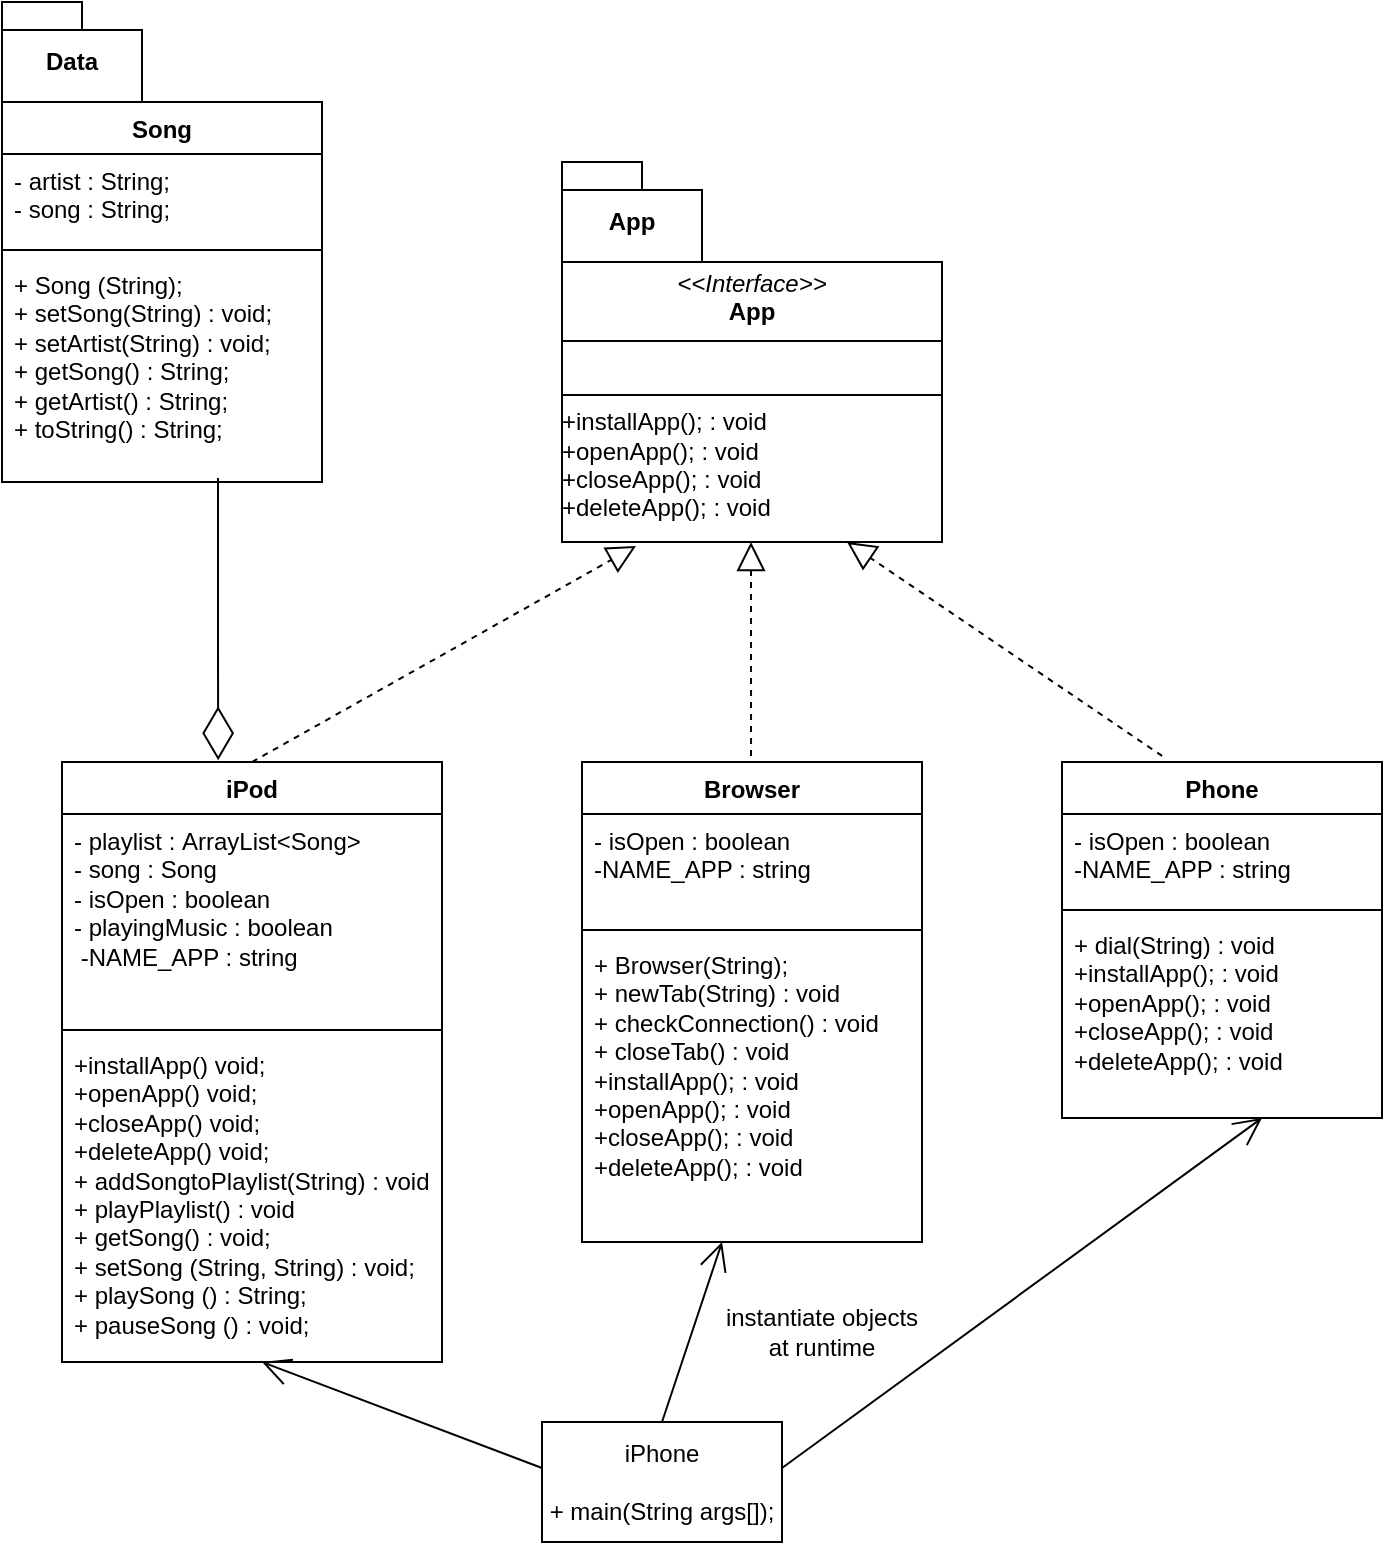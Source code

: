 <mxfile version="24.6.4" type="github">
  <diagram id="C5RBs43oDa-KdzZeNtuy" name="Page-1">
    <mxGraphModel dx="880" dy="426" grid="1" gridSize="10" guides="1" tooltips="1" connect="1" arrows="1" fold="1" page="1" pageScale="1" pageWidth="827" pageHeight="1169" math="0" shadow="0">
      <root>
        <mxCell id="WIyWlLk6GJQsqaUBKTNV-0" />
        <mxCell id="WIyWlLk6GJQsqaUBKTNV-1" parent="WIyWlLk6GJQsqaUBKTNV-0" />
        <mxCell id="plJLBdTcpujPEXBdIlL--0" value="iPhone&lt;div&gt;&lt;br&gt;&lt;/div&gt;&lt;div&gt;+ main(String args[]);&lt;/div&gt;" style="rounded=0;whiteSpace=wrap;html=1;" vertex="1" parent="WIyWlLk6GJQsqaUBKTNV-1">
          <mxGeometry x="290" y="770" width="120" height="60" as="geometry" />
        </mxCell>
        <mxCell id="plJLBdTcpujPEXBdIlL--5" value="&lt;p style=&quot;margin:0px;margin-top:4px;text-align:center;&quot;&gt;&lt;i&gt;&amp;lt;&amp;lt;Interface&amp;gt;&amp;gt;&lt;/i&gt;&lt;br&gt;&lt;b&gt;App&lt;/b&gt;&lt;/p&gt;&lt;hr size=&quot;1&quot; style=&quot;border-style:solid;&quot;&gt;&lt;p style=&quot;margin:0px;margin-left:4px;&quot;&gt;&lt;br&gt;&lt;/p&gt;&lt;hr size=&quot;1&quot; style=&quot;border-style:solid;&quot;&gt;&lt;div style=&quot;&quot;&gt;+installApp(); : void&lt;/div&gt;&lt;div style=&quot;&quot;&gt;+openApp(); : void&lt;/div&gt;&lt;div style=&quot;&quot;&gt;+closeApp(); : void&lt;/div&gt;&lt;div style=&quot;&quot;&gt;+deleteApp(); : void&lt;/div&gt;" style="verticalAlign=top;align=left;overflow=fill;html=1;whiteSpace=wrap;" vertex="1" parent="WIyWlLk6GJQsqaUBKTNV-1">
          <mxGeometry x="300" y="190" width="190" height="140" as="geometry" />
        </mxCell>
        <mxCell id="plJLBdTcpujPEXBdIlL--6" value="iPod" style="swimlane;fontStyle=1;align=center;verticalAlign=top;childLayout=stackLayout;horizontal=1;startSize=26;horizontalStack=0;resizeParent=1;resizeParentMax=0;resizeLast=0;collapsible=1;marginBottom=0;whiteSpace=wrap;html=1;" vertex="1" parent="WIyWlLk6GJQsqaUBKTNV-1">
          <mxGeometry x="50" y="440" width="190" height="300" as="geometry" />
        </mxCell>
        <mxCell id="plJLBdTcpujPEXBdIlL--7" value="&lt;div&gt;- playlist :&amp;nbsp;&lt;span style=&quot;background-color: initial;&quot;&gt;ArrayList&amp;lt;Song&amp;gt;&lt;/span&gt;&lt;span style=&quot;background-color: initial;&quot;&gt;&amp;nbsp;&lt;/span&gt;&lt;/div&gt;&lt;div&gt;- song : Song&lt;/div&gt;&lt;div&gt;- isOpen : boolean&lt;/div&gt;&lt;div&gt;- playingMusic : boolean&amp;nbsp;&lt;/div&gt;&lt;div&gt;&amp;nbsp;-NAME_APP : string&lt;/div&gt;" style="text;strokeColor=none;fillColor=none;align=left;verticalAlign=top;spacingLeft=4;spacingRight=4;overflow=hidden;rotatable=0;points=[[0,0.5],[1,0.5]];portConstraint=eastwest;whiteSpace=wrap;html=1;" vertex="1" parent="plJLBdTcpujPEXBdIlL--6">
          <mxGeometry y="26" width="190" height="104" as="geometry" />
        </mxCell>
        <mxCell id="plJLBdTcpujPEXBdIlL--8" value="" style="line;strokeWidth=1;fillColor=none;align=left;verticalAlign=middle;spacingTop=-1;spacingLeft=3;spacingRight=3;rotatable=0;labelPosition=right;points=[];portConstraint=eastwest;strokeColor=inherit;" vertex="1" parent="plJLBdTcpujPEXBdIlL--6">
          <mxGeometry y="130" width="190" height="8" as="geometry" />
        </mxCell>
        <mxCell id="plJLBdTcpujPEXBdIlL--9" value="&lt;div&gt;+installApp() void;&lt;/div&gt;&lt;div&gt;+openApp() void;&lt;/div&gt;&lt;div&gt;+closeApp() void;&lt;/div&gt;&lt;div&gt;+deleteApp() void;&lt;/div&gt;&lt;div&gt;+&amp;nbsp;addSongtoPlaylist(String) : void&lt;/div&gt;&lt;div&gt;+&amp;nbsp;playPlaylist() : void&lt;/div&gt;&lt;div&gt;+&amp;nbsp;getSong() : void;&lt;/div&gt;&lt;div&gt;+&amp;nbsp;setSong (String, String) : void;&lt;/div&gt;&lt;div&gt;+&amp;nbsp;playSong () : String;&lt;/div&gt;&lt;div&gt;+ pauseSong () : void;&lt;/div&gt;&lt;div&gt;&lt;br&gt;&lt;/div&gt;" style="text;strokeColor=none;fillColor=none;align=left;verticalAlign=top;spacingLeft=4;spacingRight=4;overflow=hidden;rotatable=0;points=[[0,0.5],[1,0.5]];portConstraint=eastwest;whiteSpace=wrap;html=1;" vertex="1" parent="plJLBdTcpujPEXBdIlL--6">
          <mxGeometry y="138" width="190" height="162" as="geometry" />
        </mxCell>
        <mxCell id="plJLBdTcpujPEXBdIlL--10" value="Browser" style="swimlane;fontStyle=1;align=center;verticalAlign=top;childLayout=stackLayout;horizontal=1;startSize=26;horizontalStack=0;resizeParent=1;resizeParentMax=0;resizeLast=0;collapsible=1;marginBottom=0;whiteSpace=wrap;html=1;" vertex="1" parent="WIyWlLk6GJQsqaUBKTNV-1">
          <mxGeometry x="310" y="440" width="170" height="240" as="geometry" />
        </mxCell>
        <mxCell id="plJLBdTcpujPEXBdIlL--11" value="&lt;div&gt;- isOpen : boolean&lt;/div&gt;&lt;div&gt;-NAME_APP : string&lt;br&gt;&lt;/div&gt;" style="text;strokeColor=none;fillColor=none;align=left;verticalAlign=top;spacingLeft=4;spacingRight=4;overflow=hidden;rotatable=0;points=[[0,0.5],[1,0.5]];portConstraint=eastwest;whiteSpace=wrap;html=1;" vertex="1" parent="plJLBdTcpujPEXBdIlL--10">
          <mxGeometry y="26" width="170" height="54" as="geometry" />
        </mxCell>
        <mxCell id="plJLBdTcpujPEXBdIlL--12" value="" style="line;strokeWidth=1;fillColor=none;align=left;verticalAlign=middle;spacingTop=-1;spacingLeft=3;spacingRight=3;rotatable=0;labelPosition=right;points=[];portConstraint=eastwest;strokeColor=inherit;" vertex="1" parent="plJLBdTcpujPEXBdIlL--10">
          <mxGeometry y="80" width="170" height="8" as="geometry" />
        </mxCell>
        <mxCell id="plJLBdTcpujPEXBdIlL--13" value="+ Browser(String);&lt;div&gt;+&amp;nbsp;newTab(String) : void&lt;/div&gt;&lt;div&gt;+&amp;nbsp;checkConnection() : void&lt;/div&gt;&lt;div&gt;+&amp;nbsp;closeTab() : void&lt;/div&gt;&lt;div&gt;&lt;div&gt;+installApp(); : void&lt;/div&gt;&lt;div&gt;+openApp(); : void&lt;/div&gt;&lt;div&gt;+closeApp(); : void&lt;/div&gt;&lt;div&gt;+deleteApp(); : void&lt;/div&gt;&lt;/div&gt;&lt;div&gt;&lt;br&gt;&lt;/div&gt;&lt;div&gt;&lt;br&gt;&lt;/div&gt;" style="text;strokeColor=none;fillColor=none;align=left;verticalAlign=top;spacingLeft=4;spacingRight=4;overflow=hidden;rotatable=0;points=[[0,0.5],[1,0.5]];portConstraint=eastwest;whiteSpace=wrap;html=1;" vertex="1" parent="plJLBdTcpujPEXBdIlL--10">
          <mxGeometry y="88" width="170" height="152" as="geometry" />
        </mxCell>
        <mxCell id="plJLBdTcpujPEXBdIlL--14" value="Phone" style="swimlane;fontStyle=1;align=center;verticalAlign=top;childLayout=stackLayout;horizontal=1;startSize=26;horizontalStack=0;resizeParent=1;resizeParentMax=0;resizeLast=0;collapsible=1;marginBottom=0;whiteSpace=wrap;html=1;" vertex="1" parent="WIyWlLk6GJQsqaUBKTNV-1">
          <mxGeometry x="550" y="440" width="160" height="178" as="geometry" />
        </mxCell>
        <mxCell id="plJLBdTcpujPEXBdIlL--15" value="&lt;div&gt;- isOpen : boolean&lt;/div&gt;&lt;div&gt;-NAME_APP : string&lt;/div&gt;" style="text;strokeColor=none;fillColor=none;align=left;verticalAlign=top;spacingLeft=4;spacingRight=4;overflow=hidden;rotatable=0;points=[[0,0.5],[1,0.5]];portConstraint=eastwest;whiteSpace=wrap;html=1;" vertex="1" parent="plJLBdTcpujPEXBdIlL--14">
          <mxGeometry y="26" width="160" height="44" as="geometry" />
        </mxCell>
        <mxCell id="plJLBdTcpujPEXBdIlL--16" value="" style="line;strokeWidth=1;fillColor=none;align=left;verticalAlign=middle;spacingTop=-1;spacingLeft=3;spacingRight=3;rotatable=0;labelPosition=right;points=[];portConstraint=eastwest;strokeColor=inherit;" vertex="1" parent="plJLBdTcpujPEXBdIlL--14">
          <mxGeometry y="70" width="160" height="8" as="geometry" />
        </mxCell>
        <mxCell id="plJLBdTcpujPEXBdIlL--17" value="+ dial(String) : void&lt;div&gt;&lt;div&gt;+installApp(); : void&lt;/div&gt;&lt;div&gt;+openApp(); : void&lt;/div&gt;&lt;div&gt;+closeApp(); : void&lt;/div&gt;&lt;div&gt;+deleteApp(); : void&lt;/div&gt;&lt;/div&gt;" style="text;strokeColor=none;fillColor=none;align=left;verticalAlign=top;spacingLeft=4;spacingRight=4;overflow=hidden;rotatable=0;points=[[0,0.5],[1,0.5]];portConstraint=eastwest;whiteSpace=wrap;html=1;" vertex="1" parent="plJLBdTcpujPEXBdIlL--14">
          <mxGeometry y="78" width="160" height="100" as="geometry" />
        </mxCell>
        <mxCell id="plJLBdTcpujPEXBdIlL--18" value="" style="endArrow=block;dashed=1;endFill=0;endSize=12;html=1;rounded=0;entryX=0.195;entryY=1.014;entryDx=0;entryDy=0;entryPerimeter=0;exitX=0.5;exitY=0;exitDx=0;exitDy=0;" edge="1" parent="WIyWlLk6GJQsqaUBKTNV-1" source="plJLBdTcpujPEXBdIlL--6" target="plJLBdTcpujPEXBdIlL--5">
          <mxGeometry width="160" relative="1" as="geometry">
            <mxPoint x="210" y="440" as="sourcePoint" />
            <mxPoint x="270" y="330" as="targetPoint" />
          </mxGeometry>
        </mxCell>
        <mxCell id="plJLBdTcpujPEXBdIlL--19" value="" style="endArrow=block;dashed=1;endFill=0;endSize=12;html=1;rounded=0;entryX=0.642;entryY=1.021;entryDx=0;entryDy=0;entryPerimeter=0;" edge="1" parent="WIyWlLk6GJQsqaUBKTNV-1">
          <mxGeometry width="160" relative="1" as="geometry">
            <mxPoint x="394.52" y="437.06" as="sourcePoint" />
            <mxPoint x="394.5" y="330.0" as="targetPoint" />
          </mxGeometry>
        </mxCell>
        <mxCell id="plJLBdTcpujPEXBdIlL--20" value="" style="endArrow=block;dashed=1;endFill=0;endSize=12;html=1;rounded=0;entryX=0.75;entryY=1;entryDx=0;entryDy=0;exitX=0.313;exitY=-0.017;exitDx=0;exitDy=0;exitPerimeter=0;" edge="1" parent="WIyWlLk6GJQsqaUBKTNV-1" source="plJLBdTcpujPEXBdIlL--14" target="plJLBdTcpujPEXBdIlL--5">
          <mxGeometry width="160" relative="1" as="geometry">
            <mxPoint x="520" y="410" as="sourcePoint" />
            <mxPoint x="680" y="410" as="targetPoint" />
          </mxGeometry>
        </mxCell>
        <mxCell id="plJLBdTcpujPEXBdIlL--21" value="App" style="shape=folder;fontStyle=1;spacingTop=10;tabWidth=40;tabHeight=14;tabPosition=left;html=1;whiteSpace=wrap;" vertex="1" parent="WIyWlLk6GJQsqaUBKTNV-1">
          <mxGeometry x="300" y="140" width="70" height="50" as="geometry" />
        </mxCell>
        <mxCell id="plJLBdTcpujPEXBdIlL--22" value="Data" style="shape=folder;fontStyle=1;spacingTop=10;tabWidth=40;tabHeight=14;tabPosition=left;html=1;whiteSpace=wrap;" vertex="1" parent="WIyWlLk6GJQsqaUBKTNV-1">
          <mxGeometry x="20" y="60" width="70" height="50" as="geometry" />
        </mxCell>
        <mxCell id="plJLBdTcpujPEXBdIlL--27" value="Song" style="swimlane;fontStyle=1;align=center;verticalAlign=top;childLayout=stackLayout;horizontal=1;startSize=26;horizontalStack=0;resizeParent=1;resizeParentMax=0;resizeLast=0;collapsible=1;marginBottom=0;whiteSpace=wrap;html=1;" vertex="1" parent="WIyWlLk6GJQsqaUBKTNV-1">
          <mxGeometry x="20" y="110" width="160" height="190" as="geometry" />
        </mxCell>
        <mxCell id="plJLBdTcpujPEXBdIlL--28" value="- artist : String;&lt;div&gt;- song : String;&lt;/div&gt;" style="text;strokeColor=none;fillColor=none;align=left;verticalAlign=top;spacingLeft=4;spacingRight=4;overflow=hidden;rotatable=0;points=[[0,0.5],[1,0.5]];portConstraint=eastwest;whiteSpace=wrap;html=1;" vertex="1" parent="plJLBdTcpujPEXBdIlL--27">
          <mxGeometry y="26" width="160" height="44" as="geometry" />
        </mxCell>
        <mxCell id="plJLBdTcpujPEXBdIlL--29" value="" style="line;strokeWidth=1;fillColor=none;align=left;verticalAlign=middle;spacingTop=-1;spacingLeft=3;spacingRight=3;rotatable=0;labelPosition=right;points=[];portConstraint=eastwest;strokeColor=inherit;" vertex="1" parent="plJLBdTcpujPEXBdIlL--27">
          <mxGeometry y="70" width="160" height="8" as="geometry" />
        </mxCell>
        <mxCell id="plJLBdTcpujPEXBdIlL--30" value="+ Song (String);&lt;div&gt;+ setSong(String) : void;&lt;/div&gt;&lt;div&gt;+ setArtist(String) : void;&lt;/div&gt;&lt;div&gt;+ getSong() : String;&lt;/div&gt;&lt;div&gt;+ getArtist() : String;&lt;/div&gt;&lt;div&gt;+ toString() : String;&lt;/div&gt;" style="text;strokeColor=none;fillColor=none;align=left;verticalAlign=top;spacingLeft=4;spacingRight=4;overflow=hidden;rotatable=0;points=[[0,0.5],[1,0.5]];portConstraint=eastwest;whiteSpace=wrap;html=1;" vertex="1" parent="plJLBdTcpujPEXBdIlL--27">
          <mxGeometry y="78" width="160" height="112" as="geometry" />
        </mxCell>
        <mxCell id="plJLBdTcpujPEXBdIlL--32" value="" style="endArrow=diamondThin;endFill=0;endSize=24;html=1;rounded=0;entryX=0.411;entryY=-0.003;entryDx=0;entryDy=0;entryPerimeter=0;exitX=0.675;exitY=0.982;exitDx=0;exitDy=0;exitPerimeter=0;" edge="1" parent="WIyWlLk6GJQsqaUBKTNV-1" source="plJLBdTcpujPEXBdIlL--30" target="plJLBdTcpujPEXBdIlL--6">
          <mxGeometry width="160" relative="1" as="geometry">
            <mxPoint x="150" y="330" as="sourcePoint" />
            <mxPoint x="60" y="360" as="targetPoint" />
            <Array as="points">
              <mxPoint x="128" y="380" />
            </Array>
          </mxGeometry>
        </mxCell>
        <mxCell id="plJLBdTcpujPEXBdIlL--33" value="" style="endArrow=open;endFill=1;endSize=12;html=1;rounded=0;exitX=1;exitY=0.383;exitDx=0;exitDy=0;exitPerimeter=0;" edge="1" parent="WIyWlLk6GJQsqaUBKTNV-1" source="plJLBdTcpujPEXBdIlL--0">
          <mxGeometry width="160" relative="1" as="geometry">
            <mxPoint x="580" y="770" as="sourcePoint" />
            <mxPoint x="650" y="618" as="targetPoint" />
          </mxGeometry>
        </mxCell>
        <mxCell id="plJLBdTcpujPEXBdIlL--34" value="" style="endArrow=open;endFill=1;endSize=12;html=1;rounded=0;entryX=0.412;entryY=1;entryDx=0;entryDy=0;entryPerimeter=0;exitX=0.5;exitY=0;exitDx=0;exitDy=0;" edge="1" parent="WIyWlLk6GJQsqaUBKTNV-1" source="plJLBdTcpujPEXBdIlL--0" target="plJLBdTcpujPEXBdIlL--13">
          <mxGeometry width="160" relative="1" as="geometry">
            <mxPoint x="370.03" y="770" as="sourcePoint" />
            <mxPoint x="370" y="683.04" as="targetPoint" />
          </mxGeometry>
        </mxCell>
        <mxCell id="plJLBdTcpujPEXBdIlL--35" value="" style="endArrow=open;endFill=1;endSize=12;html=1;rounded=0;" edge="1" parent="WIyWlLk6GJQsqaUBKTNV-1">
          <mxGeometry width="160" relative="1" as="geometry">
            <mxPoint x="290" y="793" as="sourcePoint" />
            <mxPoint x="150" y="740" as="targetPoint" />
          </mxGeometry>
        </mxCell>
        <mxCell id="plJLBdTcpujPEXBdIlL--36" value="instantiate objects at runtime" style="text;strokeColor=none;align=center;fillColor=none;html=1;verticalAlign=middle;whiteSpace=wrap;rounded=0;" vertex="1" parent="WIyWlLk6GJQsqaUBKTNV-1">
          <mxGeometry x="380" y="710" width="100" height="30" as="geometry" />
        </mxCell>
      </root>
    </mxGraphModel>
  </diagram>
</mxfile>
